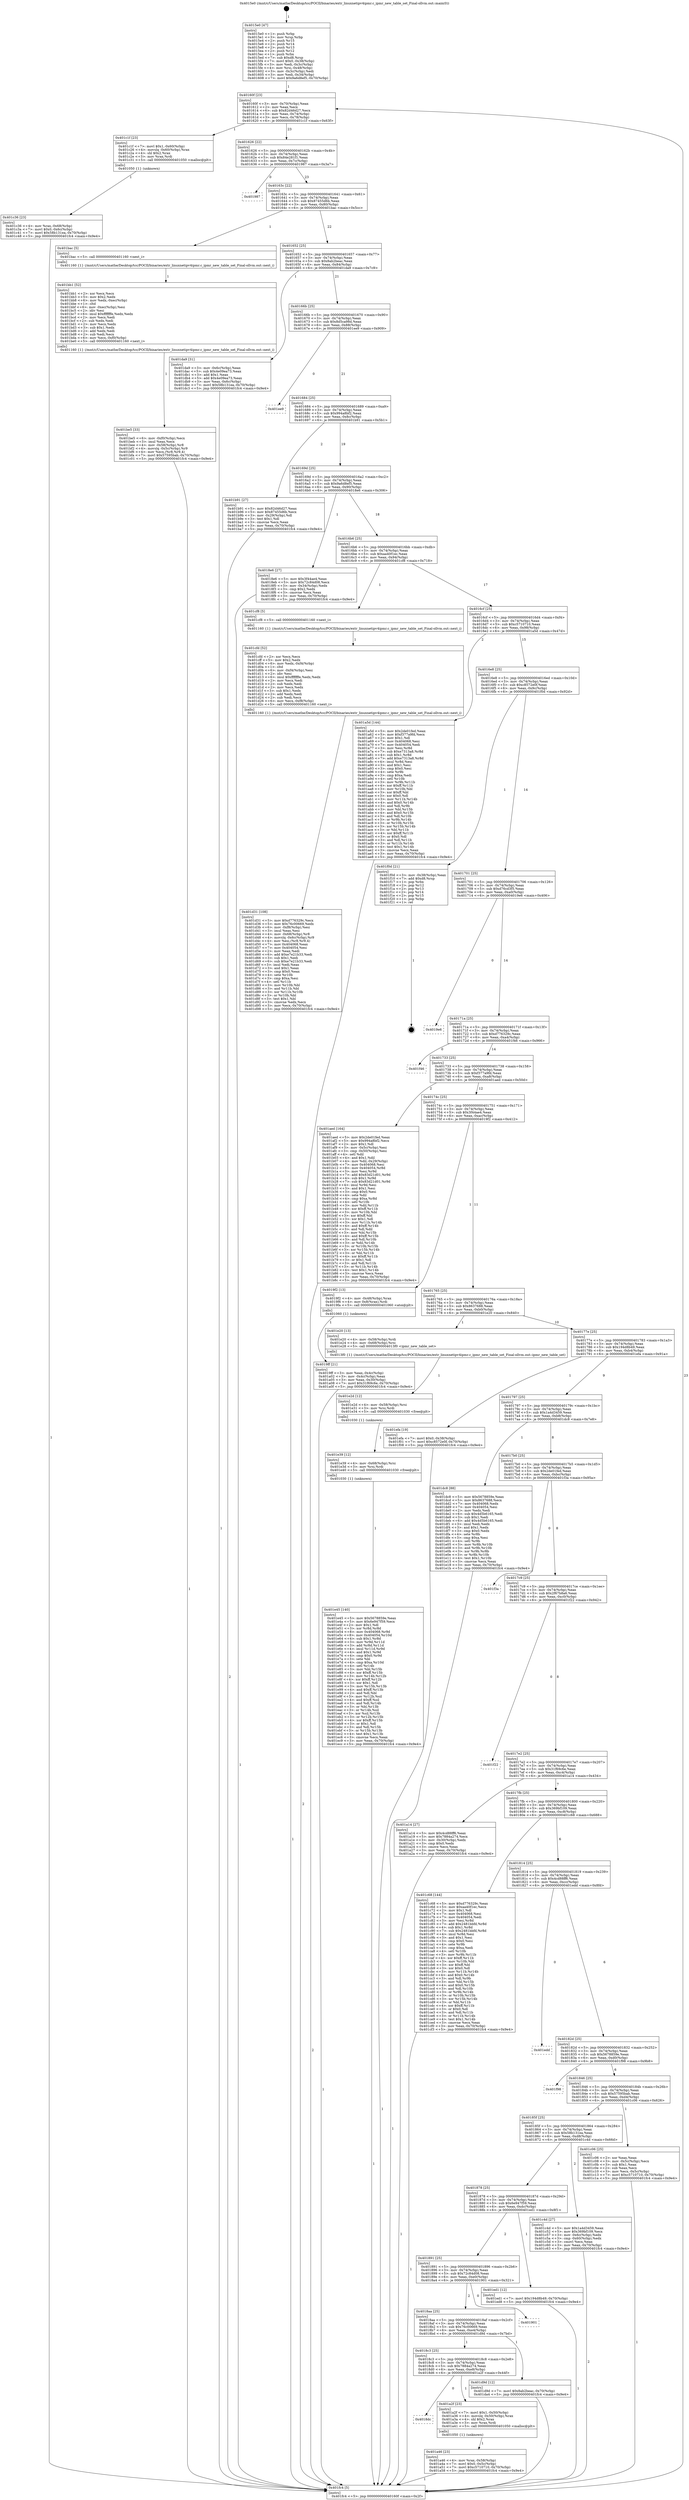 digraph "0x4015e0" {
  label = "0x4015e0 (/mnt/c/Users/mathe/Desktop/tcc/POCII/binaries/extr_linuxnetipv4ipmr.c_ipmr_new_table_set_Final-ollvm.out::main(0))"
  labelloc = "t"
  node[shape=record]

  Entry [label="",width=0.3,height=0.3,shape=circle,fillcolor=black,style=filled]
  "0x40160f" [label="{
     0x40160f [23]\l
     | [instrs]\l
     &nbsp;&nbsp;0x40160f \<+3\>: mov -0x70(%rbp),%eax\l
     &nbsp;&nbsp;0x401612 \<+2\>: mov %eax,%ecx\l
     &nbsp;&nbsp;0x401614 \<+6\>: sub $0x82d46d27,%ecx\l
     &nbsp;&nbsp;0x40161a \<+3\>: mov %eax,-0x74(%rbp)\l
     &nbsp;&nbsp;0x40161d \<+3\>: mov %ecx,-0x78(%rbp)\l
     &nbsp;&nbsp;0x401620 \<+6\>: je 0000000000401c1f \<main+0x63f\>\l
  }"]
  "0x401c1f" [label="{
     0x401c1f [23]\l
     | [instrs]\l
     &nbsp;&nbsp;0x401c1f \<+7\>: movl $0x1,-0x60(%rbp)\l
     &nbsp;&nbsp;0x401c26 \<+4\>: movslq -0x60(%rbp),%rax\l
     &nbsp;&nbsp;0x401c2a \<+4\>: shl $0x2,%rax\l
     &nbsp;&nbsp;0x401c2e \<+3\>: mov %rax,%rdi\l
     &nbsp;&nbsp;0x401c31 \<+5\>: call 0000000000401050 \<malloc@plt\>\l
     | [calls]\l
     &nbsp;&nbsp;0x401050 \{1\} (unknown)\l
  }"]
  "0x401626" [label="{
     0x401626 [22]\l
     | [instrs]\l
     &nbsp;&nbsp;0x401626 \<+5\>: jmp 000000000040162b \<main+0x4b\>\l
     &nbsp;&nbsp;0x40162b \<+3\>: mov -0x74(%rbp),%eax\l
     &nbsp;&nbsp;0x40162e \<+5\>: sub $0x84e281f1,%eax\l
     &nbsp;&nbsp;0x401633 \<+3\>: mov %eax,-0x7c(%rbp)\l
     &nbsp;&nbsp;0x401636 \<+6\>: je 0000000000401987 \<main+0x3a7\>\l
  }"]
  Exit [label="",width=0.3,height=0.3,shape=circle,fillcolor=black,style=filled,peripheries=2]
  "0x401987" [label="{
     0x401987\l
  }", style=dashed]
  "0x40163c" [label="{
     0x40163c [22]\l
     | [instrs]\l
     &nbsp;&nbsp;0x40163c \<+5\>: jmp 0000000000401641 \<main+0x61\>\l
     &nbsp;&nbsp;0x401641 \<+3\>: mov -0x74(%rbp),%eax\l
     &nbsp;&nbsp;0x401644 \<+5\>: sub $0x87455d6b,%eax\l
     &nbsp;&nbsp;0x401649 \<+3\>: mov %eax,-0x80(%rbp)\l
     &nbsp;&nbsp;0x40164c \<+6\>: je 0000000000401bac \<main+0x5cc\>\l
  }"]
  "0x401e45" [label="{
     0x401e45 [140]\l
     | [instrs]\l
     &nbsp;&nbsp;0x401e45 \<+5\>: mov $0x5678859e,%eax\l
     &nbsp;&nbsp;0x401e4a \<+5\>: mov $0x6e947f59,%ecx\l
     &nbsp;&nbsp;0x401e4f \<+2\>: mov $0x1,%dl\l
     &nbsp;&nbsp;0x401e51 \<+3\>: xor %r8d,%r8d\l
     &nbsp;&nbsp;0x401e54 \<+8\>: mov 0x404068,%r9d\l
     &nbsp;&nbsp;0x401e5c \<+8\>: mov 0x404054,%r10d\l
     &nbsp;&nbsp;0x401e64 \<+4\>: sub $0x1,%r8d\l
     &nbsp;&nbsp;0x401e68 \<+3\>: mov %r9d,%r11d\l
     &nbsp;&nbsp;0x401e6b \<+3\>: add %r8d,%r11d\l
     &nbsp;&nbsp;0x401e6e \<+4\>: imul %r11d,%r9d\l
     &nbsp;&nbsp;0x401e72 \<+4\>: and $0x1,%r9d\l
     &nbsp;&nbsp;0x401e76 \<+4\>: cmp $0x0,%r9d\l
     &nbsp;&nbsp;0x401e7a \<+3\>: sete %bl\l
     &nbsp;&nbsp;0x401e7d \<+4\>: cmp $0xa,%r10d\l
     &nbsp;&nbsp;0x401e81 \<+4\>: setl %r14b\l
     &nbsp;&nbsp;0x401e85 \<+3\>: mov %bl,%r15b\l
     &nbsp;&nbsp;0x401e88 \<+4\>: xor $0xff,%r15b\l
     &nbsp;&nbsp;0x401e8c \<+3\>: mov %r14b,%r12b\l
     &nbsp;&nbsp;0x401e8f \<+4\>: xor $0xff,%r12b\l
     &nbsp;&nbsp;0x401e93 \<+3\>: xor $0x1,%dl\l
     &nbsp;&nbsp;0x401e96 \<+3\>: mov %r15b,%r13b\l
     &nbsp;&nbsp;0x401e99 \<+4\>: and $0xff,%r13b\l
     &nbsp;&nbsp;0x401e9d \<+2\>: and %dl,%bl\l
     &nbsp;&nbsp;0x401e9f \<+3\>: mov %r12b,%sil\l
     &nbsp;&nbsp;0x401ea2 \<+4\>: and $0xff,%sil\l
     &nbsp;&nbsp;0x401ea6 \<+3\>: and %dl,%r14b\l
     &nbsp;&nbsp;0x401ea9 \<+3\>: or %bl,%r13b\l
     &nbsp;&nbsp;0x401eac \<+3\>: or %r14b,%sil\l
     &nbsp;&nbsp;0x401eaf \<+3\>: xor %sil,%r13b\l
     &nbsp;&nbsp;0x401eb2 \<+3\>: or %r12b,%r15b\l
     &nbsp;&nbsp;0x401eb5 \<+4\>: xor $0xff,%r15b\l
     &nbsp;&nbsp;0x401eb9 \<+3\>: or $0x1,%dl\l
     &nbsp;&nbsp;0x401ebc \<+3\>: and %dl,%r15b\l
     &nbsp;&nbsp;0x401ebf \<+3\>: or %r15b,%r13b\l
     &nbsp;&nbsp;0x401ec2 \<+4\>: test $0x1,%r13b\l
     &nbsp;&nbsp;0x401ec6 \<+3\>: cmovne %ecx,%eax\l
     &nbsp;&nbsp;0x401ec9 \<+3\>: mov %eax,-0x70(%rbp)\l
     &nbsp;&nbsp;0x401ecc \<+5\>: jmp 0000000000401fc4 \<main+0x9e4\>\l
  }"]
  "0x401bac" [label="{
     0x401bac [5]\l
     | [instrs]\l
     &nbsp;&nbsp;0x401bac \<+5\>: call 0000000000401160 \<next_i\>\l
     | [calls]\l
     &nbsp;&nbsp;0x401160 \{1\} (/mnt/c/Users/mathe/Desktop/tcc/POCII/binaries/extr_linuxnetipv4ipmr.c_ipmr_new_table_set_Final-ollvm.out::next_i)\l
  }"]
  "0x401652" [label="{
     0x401652 [25]\l
     | [instrs]\l
     &nbsp;&nbsp;0x401652 \<+5\>: jmp 0000000000401657 \<main+0x77\>\l
     &nbsp;&nbsp;0x401657 \<+3\>: mov -0x74(%rbp),%eax\l
     &nbsp;&nbsp;0x40165a \<+5\>: sub $0x8ab2beac,%eax\l
     &nbsp;&nbsp;0x40165f \<+6\>: mov %eax,-0x84(%rbp)\l
     &nbsp;&nbsp;0x401665 \<+6\>: je 0000000000401da9 \<main+0x7c9\>\l
  }"]
  "0x401e39" [label="{
     0x401e39 [12]\l
     | [instrs]\l
     &nbsp;&nbsp;0x401e39 \<+4\>: mov -0x68(%rbp),%rsi\l
     &nbsp;&nbsp;0x401e3d \<+3\>: mov %rsi,%rdi\l
     &nbsp;&nbsp;0x401e40 \<+5\>: call 0000000000401030 \<free@plt\>\l
     | [calls]\l
     &nbsp;&nbsp;0x401030 \{1\} (unknown)\l
  }"]
  "0x401da9" [label="{
     0x401da9 [31]\l
     | [instrs]\l
     &nbsp;&nbsp;0x401da9 \<+3\>: mov -0x6c(%rbp),%eax\l
     &nbsp;&nbsp;0x401dac \<+5\>: sub $0x4e09ea73,%eax\l
     &nbsp;&nbsp;0x401db1 \<+3\>: add $0x1,%eax\l
     &nbsp;&nbsp;0x401db4 \<+5\>: add $0x4e09ea73,%eax\l
     &nbsp;&nbsp;0x401db9 \<+3\>: mov %eax,-0x6c(%rbp)\l
     &nbsp;&nbsp;0x401dbc \<+7\>: movl $0x58b131ea,-0x70(%rbp)\l
     &nbsp;&nbsp;0x401dc3 \<+5\>: jmp 0000000000401fc4 \<main+0x9e4\>\l
  }"]
  "0x40166b" [label="{
     0x40166b [25]\l
     | [instrs]\l
     &nbsp;&nbsp;0x40166b \<+5\>: jmp 0000000000401670 \<main+0x90\>\l
     &nbsp;&nbsp;0x401670 \<+3\>: mov -0x74(%rbp),%eax\l
     &nbsp;&nbsp;0x401673 \<+5\>: sub $0x8d5ca98d,%eax\l
     &nbsp;&nbsp;0x401678 \<+6\>: mov %eax,-0x88(%rbp)\l
     &nbsp;&nbsp;0x40167e \<+6\>: je 0000000000401ee9 \<main+0x909\>\l
  }"]
  "0x401e2d" [label="{
     0x401e2d [12]\l
     | [instrs]\l
     &nbsp;&nbsp;0x401e2d \<+4\>: mov -0x58(%rbp),%rsi\l
     &nbsp;&nbsp;0x401e31 \<+3\>: mov %rsi,%rdi\l
     &nbsp;&nbsp;0x401e34 \<+5\>: call 0000000000401030 \<free@plt\>\l
     | [calls]\l
     &nbsp;&nbsp;0x401030 \{1\} (unknown)\l
  }"]
  "0x401ee9" [label="{
     0x401ee9\l
  }", style=dashed]
  "0x401684" [label="{
     0x401684 [25]\l
     | [instrs]\l
     &nbsp;&nbsp;0x401684 \<+5\>: jmp 0000000000401689 \<main+0xa9\>\l
     &nbsp;&nbsp;0x401689 \<+3\>: mov -0x74(%rbp),%eax\l
     &nbsp;&nbsp;0x40168c \<+5\>: sub $0x994a8bf2,%eax\l
     &nbsp;&nbsp;0x401691 \<+6\>: mov %eax,-0x8c(%rbp)\l
     &nbsp;&nbsp;0x401697 \<+6\>: je 0000000000401b91 \<main+0x5b1\>\l
  }"]
  "0x401d31" [label="{
     0x401d31 [108]\l
     | [instrs]\l
     &nbsp;&nbsp;0x401d31 \<+5\>: mov $0xd776329c,%ecx\l
     &nbsp;&nbsp;0x401d36 \<+5\>: mov $0x76c00669,%edx\l
     &nbsp;&nbsp;0x401d3b \<+6\>: mov -0xf8(%rbp),%esi\l
     &nbsp;&nbsp;0x401d41 \<+3\>: imul %eax,%esi\l
     &nbsp;&nbsp;0x401d44 \<+4\>: mov -0x68(%rbp),%r8\l
     &nbsp;&nbsp;0x401d48 \<+4\>: movslq -0x6c(%rbp),%r9\l
     &nbsp;&nbsp;0x401d4c \<+4\>: mov %esi,(%r8,%r9,4)\l
     &nbsp;&nbsp;0x401d50 \<+7\>: mov 0x404068,%eax\l
     &nbsp;&nbsp;0x401d57 \<+7\>: mov 0x404054,%esi\l
     &nbsp;&nbsp;0x401d5e \<+2\>: mov %eax,%edi\l
     &nbsp;&nbsp;0x401d60 \<+6\>: add $0xe7e21b33,%edi\l
     &nbsp;&nbsp;0x401d66 \<+3\>: sub $0x1,%edi\l
     &nbsp;&nbsp;0x401d69 \<+6\>: sub $0xe7e21b33,%edi\l
     &nbsp;&nbsp;0x401d6f \<+3\>: imul %edi,%eax\l
     &nbsp;&nbsp;0x401d72 \<+3\>: and $0x1,%eax\l
     &nbsp;&nbsp;0x401d75 \<+3\>: cmp $0x0,%eax\l
     &nbsp;&nbsp;0x401d78 \<+4\>: sete %r10b\l
     &nbsp;&nbsp;0x401d7c \<+3\>: cmp $0xa,%esi\l
     &nbsp;&nbsp;0x401d7f \<+4\>: setl %r11b\l
     &nbsp;&nbsp;0x401d83 \<+3\>: mov %r10b,%bl\l
     &nbsp;&nbsp;0x401d86 \<+3\>: and %r11b,%bl\l
     &nbsp;&nbsp;0x401d89 \<+3\>: xor %r11b,%r10b\l
     &nbsp;&nbsp;0x401d8c \<+3\>: or %r10b,%bl\l
     &nbsp;&nbsp;0x401d8f \<+3\>: test $0x1,%bl\l
     &nbsp;&nbsp;0x401d92 \<+3\>: cmovne %edx,%ecx\l
     &nbsp;&nbsp;0x401d95 \<+3\>: mov %ecx,-0x70(%rbp)\l
     &nbsp;&nbsp;0x401d98 \<+5\>: jmp 0000000000401fc4 \<main+0x9e4\>\l
  }"]
  "0x401b91" [label="{
     0x401b91 [27]\l
     | [instrs]\l
     &nbsp;&nbsp;0x401b91 \<+5\>: mov $0x82d46d27,%eax\l
     &nbsp;&nbsp;0x401b96 \<+5\>: mov $0x87455d6b,%ecx\l
     &nbsp;&nbsp;0x401b9b \<+3\>: mov -0x29(%rbp),%dl\l
     &nbsp;&nbsp;0x401b9e \<+3\>: test $0x1,%dl\l
     &nbsp;&nbsp;0x401ba1 \<+3\>: cmovne %ecx,%eax\l
     &nbsp;&nbsp;0x401ba4 \<+3\>: mov %eax,-0x70(%rbp)\l
     &nbsp;&nbsp;0x401ba7 \<+5\>: jmp 0000000000401fc4 \<main+0x9e4\>\l
  }"]
  "0x40169d" [label="{
     0x40169d [25]\l
     | [instrs]\l
     &nbsp;&nbsp;0x40169d \<+5\>: jmp 00000000004016a2 \<main+0xc2\>\l
     &nbsp;&nbsp;0x4016a2 \<+3\>: mov -0x74(%rbp),%eax\l
     &nbsp;&nbsp;0x4016a5 \<+5\>: sub $0x9a6d8ef5,%eax\l
     &nbsp;&nbsp;0x4016aa \<+6\>: mov %eax,-0x90(%rbp)\l
     &nbsp;&nbsp;0x4016b0 \<+6\>: je 00000000004018e6 \<main+0x306\>\l
  }"]
  "0x401cfd" [label="{
     0x401cfd [52]\l
     | [instrs]\l
     &nbsp;&nbsp;0x401cfd \<+2\>: xor %ecx,%ecx\l
     &nbsp;&nbsp;0x401cff \<+5\>: mov $0x2,%edx\l
     &nbsp;&nbsp;0x401d04 \<+6\>: mov %edx,-0xf4(%rbp)\l
     &nbsp;&nbsp;0x401d0a \<+1\>: cltd\l
     &nbsp;&nbsp;0x401d0b \<+6\>: mov -0xf4(%rbp),%esi\l
     &nbsp;&nbsp;0x401d11 \<+2\>: idiv %esi\l
     &nbsp;&nbsp;0x401d13 \<+6\>: imul $0xfffffffe,%edx,%edx\l
     &nbsp;&nbsp;0x401d19 \<+2\>: mov %ecx,%edi\l
     &nbsp;&nbsp;0x401d1b \<+2\>: sub %edx,%edi\l
     &nbsp;&nbsp;0x401d1d \<+2\>: mov %ecx,%edx\l
     &nbsp;&nbsp;0x401d1f \<+3\>: sub $0x1,%edx\l
     &nbsp;&nbsp;0x401d22 \<+2\>: add %edx,%edi\l
     &nbsp;&nbsp;0x401d24 \<+2\>: sub %edi,%ecx\l
     &nbsp;&nbsp;0x401d26 \<+6\>: mov %ecx,-0xf8(%rbp)\l
     &nbsp;&nbsp;0x401d2c \<+5\>: call 0000000000401160 \<next_i\>\l
     | [calls]\l
     &nbsp;&nbsp;0x401160 \{1\} (/mnt/c/Users/mathe/Desktop/tcc/POCII/binaries/extr_linuxnetipv4ipmr.c_ipmr_new_table_set_Final-ollvm.out::next_i)\l
  }"]
  "0x4018e6" [label="{
     0x4018e6 [27]\l
     | [instrs]\l
     &nbsp;&nbsp;0x4018e6 \<+5\>: mov $0x3f44ae4,%eax\l
     &nbsp;&nbsp;0x4018eb \<+5\>: mov $0x72c84d08,%ecx\l
     &nbsp;&nbsp;0x4018f0 \<+3\>: mov -0x34(%rbp),%edx\l
     &nbsp;&nbsp;0x4018f3 \<+3\>: cmp $0x2,%edx\l
     &nbsp;&nbsp;0x4018f6 \<+3\>: cmovne %ecx,%eax\l
     &nbsp;&nbsp;0x4018f9 \<+3\>: mov %eax,-0x70(%rbp)\l
     &nbsp;&nbsp;0x4018fc \<+5\>: jmp 0000000000401fc4 \<main+0x9e4\>\l
  }"]
  "0x4016b6" [label="{
     0x4016b6 [25]\l
     | [instrs]\l
     &nbsp;&nbsp;0x4016b6 \<+5\>: jmp 00000000004016bb \<main+0xdb\>\l
     &nbsp;&nbsp;0x4016bb \<+3\>: mov -0x74(%rbp),%eax\l
     &nbsp;&nbsp;0x4016be \<+5\>: sub $0xaa40f1ec,%eax\l
     &nbsp;&nbsp;0x4016c3 \<+6\>: mov %eax,-0x94(%rbp)\l
     &nbsp;&nbsp;0x4016c9 \<+6\>: je 0000000000401cf8 \<main+0x718\>\l
  }"]
  "0x401fc4" [label="{
     0x401fc4 [5]\l
     | [instrs]\l
     &nbsp;&nbsp;0x401fc4 \<+5\>: jmp 000000000040160f \<main+0x2f\>\l
  }"]
  "0x4015e0" [label="{
     0x4015e0 [47]\l
     | [instrs]\l
     &nbsp;&nbsp;0x4015e0 \<+1\>: push %rbp\l
     &nbsp;&nbsp;0x4015e1 \<+3\>: mov %rsp,%rbp\l
     &nbsp;&nbsp;0x4015e4 \<+2\>: push %r15\l
     &nbsp;&nbsp;0x4015e6 \<+2\>: push %r14\l
     &nbsp;&nbsp;0x4015e8 \<+2\>: push %r13\l
     &nbsp;&nbsp;0x4015ea \<+2\>: push %r12\l
     &nbsp;&nbsp;0x4015ec \<+1\>: push %rbx\l
     &nbsp;&nbsp;0x4015ed \<+7\>: sub $0xd8,%rsp\l
     &nbsp;&nbsp;0x4015f4 \<+7\>: movl $0x0,-0x38(%rbp)\l
     &nbsp;&nbsp;0x4015fb \<+3\>: mov %edi,-0x3c(%rbp)\l
     &nbsp;&nbsp;0x4015fe \<+4\>: mov %rsi,-0x48(%rbp)\l
     &nbsp;&nbsp;0x401602 \<+3\>: mov -0x3c(%rbp),%edi\l
     &nbsp;&nbsp;0x401605 \<+3\>: mov %edi,-0x34(%rbp)\l
     &nbsp;&nbsp;0x401608 \<+7\>: movl $0x9a6d8ef5,-0x70(%rbp)\l
  }"]
  "0x401c36" [label="{
     0x401c36 [23]\l
     | [instrs]\l
     &nbsp;&nbsp;0x401c36 \<+4\>: mov %rax,-0x68(%rbp)\l
     &nbsp;&nbsp;0x401c3a \<+7\>: movl $0x0,-0x6c(%rbp)\l
     &nbsp;&nbsp;0x401c41 \<+7\>: movl $0x58b131ea,-0x70(%rbp)\l
     &nbsp;&nbsp;0x401c48 \<+5\>: jmp 0000000000401fc4 \<main+0x9e4\>\l
  }"]
  "0x401cf8" [label="{
     0x401cf8 [5]\l
     | [instrs]\l
     &nbsp;&nbsp;0x401cf8 \<+5\>: call 0000000000401160 \<next_i\>\l
     | [calls]\l
     &nbsp;&nbsp;0x401160 \{1\} (/mnt/c/Users/mathe/Desktop/tcc/POCII/binaries/extr_linuxnetipv4ipmr.c_ipmr_new_table_set_Final-ollvm.out::next_i)\l
  }"]
  "0x4016cf" [label="{
     0x4016cf [25]\l
     | [instrs]\l
     &nbsp;&nbsp;0x4016cf \<+5\>: jmp 00000000004016d4 \<main+0xf4\>\l
     &nbsp;&nbsp;0x4016d4 \<+3\>: mov -0x74(%rbp),%eax\l
     &nbsp;&nbsp;0x4016d7 \<+5\>: sub $0xc5710710,%eax\l
     &nbsp;&nbsp;0x4016dc \<+6\>: mov %eax,-0x98(%rbp)\l
     &nbsp;&nbsp;0x4016e2 \<+6\>: je 0000000000401a5d \<main+0x47d\>\l
  }"]
  "0x401be5" [label="{
     0x401be5 [33]\l
     | [instrs]\l
     &nbsp;&nbsp;0x401be5 \<+6\>: mov -0xf0(%rbp),%ecx\l
     &nbsp;&nbsp;0x401beb \<+3\>: imul %eax,%ecx\l
     &nbsp;&nbsp;0x401bee \<+4\>: mov -0x58(%rbp),%r8\l
     &nbsp;&nbsp;0x401bf2 \<+4\>: movslq -0x5c(%rbp),%r9\l
     &nbsp;&nbsp;0x401bf6 \<+4\>: mov %ecx,(%r8,%r9,4)\l
     &nbsp;&nbsp;0x401bfa \<+7\>: movl $0x57595bab,-0x70(%rbp)\l
     &nbsp;&nbsp;0x401c01 \<+5\>: jmp 0000000000401fc4 \<main+0x9e4\>\l
  }"]
  "0x401a5d" [label="{
     0x401a5d [144]\l
     | [instrs]\l
     &nbsp;&nbsp;0x401a5d \<+5\>: mov $0x2de01fed,%eax\l
     &nbsp;&nbsp;0x401a62 \<+5\>: mov $0xf377a9fd,%ecx\l
     &nbsp;&nbsp;0x401a67 \<+2\>: mov $0x1,%dl\l
     &nbsp;&nbsp;0x401a69 \<+7\>: mov 0x404068,%esi\l
     &nbsp;&nbsp;0x401a70 \<+7\>: mov 0x404054,%edi\l
     &nbsp;&nbsp;0x401a77 \<+3\>: mov %esi,%r8d\l
     &nbsp;&nbsp;0x401a7a \<+7\>: sub $0xe7313a8,%r8d\l
     &nbsp;&nbsp;0x401a81 \<+4\>: sub $0x1,%r8d\l
     &nbsp;&nbsp;0x401a85 \<+7\>: add $0xe7313a8,%r8d\l
     &nbsp;&nbsp;0x401a8c \<+4\>: imul %r8d,%esi\l
     &nbsp;&nbsp;0x401a90 \<+3\>: and $0x1,%esi\l
     &nbsp;&nbsp;0x401a93 \<+3\>: cmp $0x0,%esi\l
     &nbsp;&nbsp;0x401a96 \<+4\>: sete %r9b\l
     &nbsp;&nbsp;0x401a9a \<+3\>: cmp $0xa,%edi\l
     &nbsp;&nbsp;0x401a9d \<+4\>: setl %r10b\l
     &nbsp;&nbsp;0x401aa1 \<+3\>: mov %r9b,%r11b\l
     &nbsp;&nbsp;0x401aa4 \<+4\>: xor $0xff,%r11b\l
     &nbsp;&nbsp;0x401aa8 \<+3\>: mov %r10b,%bl\l
     &nbsp;&nbsp;0x401aab \<+3\>: xor $0xff,%bl\l
     &nbsp;&nbsp;0x401aae \<+3\>: xor $0x0,%dl\l
     &nbsp;&nbsp;0x401ab1 \<+3\>: mov %r11b,%r14b\l
     &nbsp;&nbsp;0x401ab4 \<+4\>: and $0x0,%r14b\l
     &nbsp;&nbsp;0x401ab8 \<+3\>: and %dl,%r9b\l
     &nbsp;&nbsp;0x401abb \<+3\>: mov %bl,%r15b\l
     &nbsp;&nbsp;0x401abe \<+4\>: and $0x0,%r15b\l
     &nbsp;&nbsp;0x401ac2 \<+3\>: and %dl,%r10b\l
     &nbsp;&nbsp;0x401ac5 \<+3\>: or %r9b,%r14b\l
     &nbsp;&nbsp;0x401ac8 \<+3\>: or %r10b,%r15b\l
     &nbsp;&nbsp;0x401acb \<+3\>: xor %r15b,%r14b\l
     &nbsp;&nbsp;0x401ace \<+3\>: or %bl,%r11b\l
     &nbsp;&nbsp;0x401ad1 \<+4\>: xor $0xff,%r11b\l
     &nbsp;&nbsp;0x401ad5 \<+3\>: or $0x0,%dl\l
     &nbsp;&nbsp;0x401ad8 \<+3\>: and %dl,%r11b\l
     &nbsp;&nbsp;0x401adb \<+3\>: or %r11b,%r14b\l
     &nbsp;&nbsp;0x401ade \<+4\>: test $0x1,%r14b\l
     &nbsp;&nbsp;0x401ae2 \<+3\>: cmovne %ecx,%eax\l
     &nbsp;&nbsp;0x401ae5 \<+3\>: mov %eax,-0x70(%rbp)\l
     &nbsp;&nbsp;0x401ae8 \<+5\>: jmp 0000000000401fc4 \<main+0x9e4\>\l
  }"]
  "0x4016e8" [label="{
     0x4016e8 [25]\l
     | [instrs]\l
     &nbsp;&nbsp;0x4016e8 \<+5\>: jmp 00000000004016ed \<main+0x10d\>\l
     &nbsp;&nbsp;0x4016ed \<+3\>: mov -0x74(%rbp),%eax\l
     &nbsp;&nbsp;0x4016f0 \<+5\>: sub $0xc8572e0f,%eax\l
     &nbsp;&nbsp;0x4016f5 \<+6\>: mov %eax,-0x9c(%rbp)\l
     &nbsp;&nbsp;0x4016fb \<+6\>: je 0000000000401f0d \<main+0x92d\>\l
  }"]
  "0x401bb1" [label="{
     0x401bb1 [52]\l
     | [instrs]\l
     &nbsp;&nbsp;0x401bb1 \<+2\>: xor %ecx,%ecx\l
     &nbsp;&nbsp;0x401bb3 \<+5\>: mov $0x2,%edx\l
     &nbsp;&nbsp;0x401bb8 \<+6\>: mov %edx,-0xec(%rbp)\l
     &nbsp;&nbsp;0x401bbe \<+1\>: cltd\l
     &nbsp;&nbsp;0x401bbf \<+6\>: mov -0xec(%rbp),%esi\l
     &nbsp;&nbsp;0x401bc5 \<+2\>: idiv %esi\l
     &nbsp;&nbsp;0x401bc7 \<+6\>: imul $0xfffffffe,%edx,%edx\l
     &nbsp;&nbsp;0x401bcd \<+2\>: mov %ecx,%edi\l
     &nbsp;&nbsp;0x401bcf \<+2\>: sub %edx,%edi\l
     &nbsp;&nbsp;0x401bd1 \<+2\>: mov %ecx,%edx\l
     &nbsp;&nbsp;0x401bd3 \<+3\>: sub $0x1,%edx\l
     &nbsp;&nbsp;0x401bd6 \<+2\>: add %edx,%edi\l
     &nbsp;&nbsp;0x401bd8 \<+2\>: sub %edi,%ecx\l
     &nbsp;&nbsp;0x401bda \<+6\>: mov %ecx,-0xf0(%rbp)\l
     &nbsp;&nbsp;0x401be0 \<+5\>: call 0000000000401160 \<next_i\>\l
     | [calls]\l
     &nbsp;&nbsp;0x401160 \{1\} (/mnt/c/Users/mathe/Desktop/tcc/POCII/binaries/extr_linuxnetipv4ipmr.c_ipmr_new_table_set_Final-ollvm.out::next_i)\l
  }"]
  "0x401f0d" [label="{
     0x401f0d [21]\l
     | [instrs]\l
     &nbsp;&nbsp;0x401f0d \<+3\>: mov -0x38(%rbp),%eax\l
     &nbsp;&nbsp;0x401f10 \<+7\>: add $0xd8,%rsp\l
     &nbsp;&nbsp;0x401f17 \<+1\>: pop %rbx\l
     &nbsp;&nbsp;0x401f18 \<+2\>: pop %r12\l
     &nbsp;&nbsp;0x401f1a \<+2\>: pop %r13\l
     &nbsp;&nbsp;0x401f1c \<+2\>: pop %r14\l
     &nbsp;&nbsp;0x401f1e \<+2\>: pop %r15\l
     &nbsp;&nbsp;0x401f20 \<+1\>: pop %rbp\l
     &nbsp;&nbsp;0x401f21 \<+1\>: ret\l
  }"]
  "0x401701" [label="{
     0x401701 [25]\l
     | [instrs]\l
     &nbsp;&nbsp;0x401701 \<+5\>: jmp 0000000000401706 \<main+0x126\>\l
     &nbsp;&nbsp;0x401706 \<+3\>: mov -0x74(%rbp),%eax\l
     &nbsp;&nbsp;0x401709 \<+5\>: sub $0xd76cd3f5,%eax\l
     &nbsp;&nbsp;0x40170e \<+6\>: mov %eax,-0xa0(%rbp)\l
     &nbsp;&nbsp;0x401714 \<+6\>: je 00000000004019e6 \<main+0x406\>\l
  }"]
  "0x401a46" [label="{
     0x401a46 [23]\l
     | [instrs]\l
     &nbsp;&nbsp;0x401a46 \<+4\>: mov %rax,-0x58(%rbp)\l
     &nbsp;&nbsp;0x401a4a \<+7\>: movl $0x0,-0x5c(%rbp)\l
     &nbsp;&nbsp;0x401a51 \<+7\>: movl $0xc5710710,-0x70(%rbp)\l
     &nbsp;&nbsp;0x401a58 \<+5\>: jmp 0000000000401fc4 \<main+0x9e4\>\l
  }"]
  "0x4019e6" [label="{
     0x4019e6\l
  }", style=dashed]
  "0x40171a" [label="{
     0x40171a [25]\l
     | [instrs]\l
     &nbsp;&nbsp;0x40171a \<+5\>: jmp 000000000040171f \<main+0x13f\>\l
     &nbsp;&nbsp;0x40171f \<+3\>: mov -0x74(%rbp),%eax\l
     &nbsp;&nbsp;0x401722 \<+5\>: sub $0xd776329c,%eax\l
     &nbsp;&nbsp;0x401727 \<+6\>: mov %eax,-0xa4(%rbp)\l
     &nbsp;&nbsp;0x40172d \<+6\>: je 0000000000401f46 \<main+0x966\>\l
  }"]
  "0x4018dc" [label="{
     0x4018dc\l
  }", style=dashed]
  "0x401f46" [label="{
     0x401f46\l
  }", style=dashed]
  "0x401733" [label="{
     0x401733 [25]\l
     | [instrs]\l
     &nbsp;&nbsp;0x401733 \<+5\>: jmp 0000000000401738 \<main+0x158\>\l
     &nbsp;&nbsp;0x401738 \<+3\>: mov -0x74(%rbp),%eax\l
     &nbsp;&nbsp;0x40173b \<+5\>: sub $0xf377a9fd,%eax\l
     &nbsp;&nbsp;0x401740 \<+6\>: mov %eax,-0xa8(%rbp)\l
     &nbsp;&nbsp;0x401746 \<+6\>: je 0000000000401aed \<main+0x50d\>\l
  }"]
  "0x401a2f" [label="{
     0x401a2f [23]\l
     | [instrs]\l
     &nbsp;&nbsp;0x401a2f \<+7\>: movl $0x1,-0x50(%rbp)\l
     &nbsp;&nbsp;0x401a36 \<+4\>: movslq -0x50(%rbp),%rax\l
     &nbsp;&nbsp;0x401a3a \<+4\>: shl $0x2,%rax\l
     &nbsp;&nbsp;0x401a3e \<+3\>: mov %rax,%rdi\l
     &nbsp;&nbsp;0x401a41 \<+5\>: call 0000000000401050 \<malloc@plt\>\l
     | [calls]\l
     &nbsp;&nbsp;0x401050 \{1\} (unknown)\l
  }"]
  "0x401aed" [label="{
     0x401aed [164]\l
     | [instrs]\l
     &nbsp;&nbsp;0x401aed \<+5\>: mov $0x2de01fed,%eax\l
     &nbsp;&nbsp;0x401af2 \<+5\>: mov $0x994a8bf2,%ecx\l
     &nbsp;&nbsp;0x401af7 \<+2\>: mov $0x1,%dl\l
     &nbsp;&nbsp;0x401af9 \<+3\>: mov -0x5c(%rbp),%esi\l
     &nbsp;&nbsp;0x401afc \<+3\>: cmp -0x50(%rbp),%esi\l
     &nbsp;&nbsp;0x401aff \<+4\>: setl %dil\l
     &nbsp;&nbsp;0x401b03 \<+4\>: and $0x1,%dil\l
     &nbsp;&nbsp;0x401b07 \<+4\>: mov %dil,-0x29(%rbp)\l
     &nbsp;&nbsp;0x401b0b \<+7\>: mov 0x404068,%esi\l
     &nbsp;&nbsp;0x401b12 \<+8\>: mov 0x404054,%r8d\l
     &nbsp;&nbsp;0x401b1a \<+3\>: mov %esi,%r9d\l
     &nbsp;&nbsp;0x401b1d \<+7\>: add $0x83d21d01,%r9d\l
     &nbsp;&nbsp;0x401b24 \<+4\>: sub $0x1,%r9d\l
     &nbsp;&nbsp;0x401b28 \<+7\>: sub $0x83d21d01,%r9d\l
     &nbsp;&nbsp;0x401b2f \<+4\>: imul %r9d,%esi\l
     &nbsp;&nbsp;0x401b33 \<+3\>: and $0x1,%esi\l
     &nbsp;&nbsp;0x401b36 \<+3\>: cmp $0x0,%esi\l
     &nbsp;&nbsp;0x401b39 \<+4\>: sete %dil\l
     &nbsp;&nbsp;0x401b3d \<+4\>: cmp $0xa,%r8d\l
     &nbsp;&nbsp;0x401b41 \<+4\>: setl %r10b\l
     &nbsp;&nbsp;0x401b45 \<+3\>: mov %dil,%r11b\l
     &nbsp;&nbsp;0x401b48 \<+4\>: xor $0xff,%r11b\l
     &nbsp;&nbsp;0x401b4c \<+3\>: mov %r10b,%bl\l
     &nbsp;&nbsp;0x401b4f \<+3\>: xor $0xff,%bl\l
     &nbsp;&nbsp;0x401b52 \<+3\>: xor $0x1,%dl\l
     &nbsp;&nbsp;0x401b55 \<+3\>: mov %r11b,%r14b\l
     &nbsp;&nbsp;0x401b58 \<+4\>: and $0xff,%r14b\l
     &nbsp;&nbsp;0x401b5c \<+3\>: and %dl,%dil\l
     &nbsp;&nbsp;0x401b5f \<+3\>: mov %bl,%r15b\l
     &nbsp;&nbsp;0x401b62 \<+4\>: and $0xff,%r15b\l
     &nbsp;&nbsp;0x401b66 \<+3\>: and %dl,%r10b\l
     &nbsp;&nbsp;0x401b69 \<+3\>: or %dil,%r14b\l
     &nbsp;&nbsp;0x401b6c \<+3\>: or %r10b,%r15b\l
     &nbsp;&nbsp;0x401b6f \<+3\>: xor %r15b,%r14b\l
     &nbsp;&nbsp;0x401b72 \<+3\>: or %bl,%r11b\l
     &nbsp;&nbsp;0x401b75 \<+4\>: xor $0xff,%r11b\l
     &nbsp;&nbsp;0x401b79 \<+3\>: or $0x1,%dl\l
     &nbsp;&nbsp;0x401b7c \<+3\>: and %dl,%r11b\l
     &nbsp;&nbsp;0x401b7f \<+3\>: or %r11b,%r14b\l
     &nbsp;&nbsp;0x401b82 \<+4\>: test $0x1,%r14b\l
     &nbsp;&nbsp;0x401b86 \<+3\>: cmovne %ecx,%eax\l
     &nbsp;&nbsp;0x401b89 \<+3\>: mov %eax,-0x70(%rbp)\l
     &nbsp;&nbsp;0x401b8c \<+5\>: jmp 0000000000401fc4 \<main+0x9e4\>\l
  }"]
  "0x40174c" [label="{
     0x40174c [25]\l
     | [instrs]\l
     &nbsp;&nbsp;0x40174c \<+5\>: jmp 0000000000401751 \<main+0x171\>\l
     &nbsp;&nbsp;0x401751 \<+3\>: mov -0x74(%rbp),%eax\l
     &nbsp;&nbsp;0x401754 \<+5\>: sub $0x3f44ae4,%eax\l
     &nbsp;&nbsp;0x401759 \<+6\>: mov %eax,-0xac(%rbp)\l
     &nbsp;&nbsp;0x40175f \<+6\>: je 00000000004019f2 \<main+0x412\>\l
  }"]
  "0x4018c3" [label="{
     0x4018c3 [25]\l
     | [instrs]\l
     &nbsp;&nbsp;0x4018c3 \<+5\>: jmp 00000000004018c8 \<main+0x2e8\>\l
     &nbsp;&nbsp;0x4018c8 \<+3\>: mov -0x74(%rbp),%eax\l
     &nbsp;&nbsp;0x4018cb \<+5\>: sub $0x7884a274,%eax\l
     &nbsp;&nbsp;0x4018d0 \<+6\>: mov %eax,-0xe8(%rbp)\l
     &nbsp;&nbsp;0x4018d6 \<+6\>: je 0000000000401a2f \<main+0x44f\>\l
  }"]
  "0x4019f2" [label="{
     0x4019f2 [13]\l
     | [instrs]\l
     &nbsp;&nbsp;0x4019f2 \<+4\>: mov -0x48(%rbp),%rax\l
     &nbsp;&nbsp;0x4019f6 \<+4\>: mov 0x8(%rax),%rdi\l
     &nbsp;&nbsp;0x4019fa \<+5\>: call 0000000000401060 \<atoi@plt\>\l
     | [calls]\l
     &nbsp;&nbsp;0x401060 \{1\} (unknown)\l
  }"]
  "0x401765" [label="{
     0x401765 [25]\l
     | [instrs]\l
     &nbsp;&nbsp;0x401765 \<+5\>: jmp 000000000040176a \<main+0x18a\>\l
     &nbsp;&nbsp;0x40176a \<+3\>: mov -0x74(%rbp),%eax\l
     &nbsp;&nbsp;0x40176d \<+5\>: sub $0x8637688,%eax\l
     &nbsp;&nbsp;0x401772 \<+6\>: mov %eax,-0xb0(%rbp)\l
     &nbsp;&nbsp;0x401778 \<+6\>: je 0000000000401e20 \<main+0x840\>\l
  }"]
  "0x4019ff" [label="{
     0x4019ff [21]\l
     | [instrs]\l
     &nbsp;&nbsp;0x4019ff \<+3\>: mov %eax,-0x4c(%rbp)\l
     &nbsp;&nbsp;0x401a02 \<+3\>: mov -0x4c(%rbp),%eax\l
     &nbsp;&nbsp;0x401a05 \<+3\>: mov %eax,-0x30(%rbp)\l
     &nbsp;&nbsp;0x401a08 \<+7\>: movl $0x31f69c6e,-0x70(%rbp)\l
     &nbsp;&nbsp;0x401a0f \<+5\>: jmp 0000000000401fc4 \<main+0x9e4\>\l
  }"]
  "0x401d9d" [label="{
     0x401d9d [12]\l
     | [instrs]\l
     &nbsp;&nbsp;0x401d9d \<+7\>: movl $0x8ab2beac,-0x70(%rbp)\l
     &nbsp;&nbsp;0x401da4 \<+5\>: jmp 0000000000401fc4 \<main+0x9e4\>\l
  }"]
  "0x401e20" [label="{
     0x401e20 [13]\l
     | [instrs]\l
     &nbsp;&nbsp;0x401e20 \<+4\>: mov -0x58(%rbp),%rdi\l
     &nbsp;&nbsp;0x401e24 \<+4\>: mov -0x68(%rbp),%rsi\l
     &nbsp;&nbsp;0x401e28 \<+5\>: call 00000000004013f0 \<ipmr_new_table_set\>\l
     | [calls]\l
     &nbsp;&nbsp;0x4013f0 \{1\} (/mnt/c/Users/mathe/Desktop/tcc/POCII/binaries/extr_linuxnetipv4ipmr.c_ipmr_new_table_set_Final-ollvm.out::ipmr_new_table_set)\l
  }"]
  "0x40177e" [label="{
     0x40177e [25]\l
     | [instrs]\l
     &nbsp;&nbsp;0x40177e \<+5\>: jmp 0000000000401783 \<main+0x1a3\>\l
     &nbsp;&nbsp;0x401783 \<+3\>: mov -0x74(%rbp),%eax\l
     &nbsp;&nbsp;0x401786 \<+5\>: sub $0x194d8b49,%eax\l
     &nbsp;&nbsp;0x40178b \<+6\>: mov %eax,-0xb4(%rbp)\l
     &nbsp;&nbsp;0x401791 \<+6\>: je 0000000000401efa \<main+0x91a\>\l
  }"]
  "0x4018aa" [label="{
     0x4018aa [25]\l
     | [instrs]\l
     &nbsp;&nbsp;0x4018aa \<+5\>: jmp 00000000004018af \<main+0x2cf\>\l
     &nbsp;&nbsp;0x4018af \<+3\>: mov -0x74(%rbp),%eax\l
     &nbsp;&nbsp;0x4018b2 \<+5\>: sub $0x76c00669,%eax\l
     &nbsp;&nbsp;0x4018b7 \<+6\>: mov %eax,-0xe4(%rbp)\l
     &nbsp;&nbsp;0x4018bd \<+6\>: je 0000000000401d9d \<main+0x7bd\>\l
  }"]
  "0x401efa" [label="{
     0x401efa [19]\l
     | [instrs]\l
     &nbsp;&nbsp;0x401efa \<+7\>: movl $0x0,-0x38(%rbp)\l
     &nbsp;&nbsp;0x401f01 \<+7\>: movl $0xc8572e0f,-0x70(%rbp)\l
     &nbsp;&nbsp;0x401f08 \<+5\>: jmp 0000000000401fc4 \<main+0x9e4\>\l
  }"]
  "0x401797" [label="{
     0x401797 [25]\l
     | [instrs]\l
     &nbsp;&nbsp;0x401797 \<+5\>: jmp 000000000040179c \<main+0x1bc\>\l
     &nbsp;&nbsp;0x40179c \<+3\>: mov -0x74(%rbp),%eax\l
     &nbsp;&nbsp;0x40179f \<+5\>: sub $0x1a4d3459,%eax\l
     &nbsp;&nbsp;0x4017a4 \<+6\>: mov %eax,-0xb8(%rbp)\l
     &nbsp;&nbsp;0x4017aa \<+6\>: je 0000000000401dc8 \<main+0x7e8\>\l
  }"]
  "0x401901" [label="{
     0x401901\l
  }", style=dashed]
  "0x401dc8" [label="{
     0x401dc8 [88]\l
     | [instrs]\l
     &nbsp;&nbsp;0x401dc8 \<+5\>: mov $0x5678859e,%eax\l
     &nbsp;&nbsp;0x401dcd \<+5\>: mov $0x8637688,%ecx\l
     &nbsp;&nbsp;0x401dd2 \<+7\>: mov 0x404068,%edx\l
     &nbsp;&nbsp;0x401dd9 \<+7\>: mov 0x404054,%esi\l
     &nbsp;&nbsp;0x401de0 \<+2\>: mov %edx,%edi\l
     &nbsp;&nbsp;0x401de2 \<+6\>: sub $0x4d5b6165,%edi\l
     &nbsp;&nbsp;0x401de8 \<+3\>: sub $0x1,%edi\l
     &nbsp;&nbsp;0x401deb \<+6\>: add $0x4d5b6165,%edi\l
     &nbsp;&nbsp;0x401df1 \<+3\>: imul %edi,%edx\l
     &nbsp;&nbsp;0x401df4 \<+3\>: and $0x1,%edx\l
     &nbsp;&nbsp;0x401df7 \<+3\>: cmp $0x0,%edx\l
     &nbsp;&nbsp;0x401dfa \<+4\>: sete %r8b\l
     &nbsp;&nbsp;0x401dfe \<+3\>: cmp $0xa,%esi\l
     &nbsp;&nbsp;0x401e01 \<+4\>: setl %r9b\l
     &nbsp;&nbsp;0x401e05 \<+3\>: mov %r8b,%r10b\l
     &nbsp;&nbsp;0x401e08 \<+3\>: and %r9b,%r10b\l
     &nbsp;&nbsp;0x401e0b \<+3\>: xor %r9b,%r8b\l
     &nbsp;&nbsp;0x401e0e \<+3\>: or %r8b,%r10b\l
     &nbsp;&nbsp;0x401e11 \<+4\>: test $0x1,%r10b\l
     &nbsp;&nbsp;0x401e15 \<+3\>: cmovne %ecx,%eax\l
     &nbsp;&nbsp;0x401e18 \<+3\>: mov %eax,-0x70(%rbp)\l
     &nbsp;&nbsp;0x401e1b \<+5\>: jmp 0000000000401fc4 \<main+0x9e4\>\l
  }"]
  "0x4017b0" [label="{
     0x4017b0 [25]\l
     | [instrs]\l
     &nbsp;&nbsp;0x4017b0 \<+5\>: jmp 00000000004017b5 \<main+0x1d5\>\l
     &nbsp;&nbsp;0x4017b5 \<+3\>: mov -0x74(%rbp),%eax\l
     &nbsp;&nbsp;0x4017b8 \<+5\>: sub $0x2de01fed,%eax\l
     &nbsp;&nbsp;0x4017bd \<+6\>: mov %eax,-0xbc(%rbp)\l
     &nbsp;&nbsp;0x4017c3 \<+6\>: je 0000000000401f3a \<main+0x95a\>\l
  }"]
  "0x401891" [label="{
     0x401891 [25]\l
     | [instrs]\l
     &nbsp;&nbsp;0x401891 \<+5\>: jmp 0000000000401896 \<main+0x2b6\>\l
     &nbsp;&nbsp;0x401896 \<+3\>: mov -0x74(%rbp),%eax\l
     &nbsp;&nbsp;0x401899 \<+5\>: sub $0x72c84d08,%eax\l
     &nbsp;&nbsp;0x40189e \<+6\>: mov %eax,-0xe0(%rbp)\l
     &nbsp;&nbsp;0x4018a4 \<+6\>: je 0000000000401901 \<main+0x321\>\l
  }"]
  "0x401f3a" [label="{
     0x401f3a\l
  }", style=dashed]
  "0x4017c9" [label="{
     0x4017c9 [25]\l
     | [instrs]\l
     &nbsp;&nbsp;0x4017c9 \<+5\>: jmp 00000000004017ce \<main+0x1ee\>\l
     &nbsp;&nbsp;0x4017ce \<+3\>: mov -0x74(%rbp),%eax\l
     &nbsp;&nbsp;0x4017d1 \<+5\>: sub $0x2f67b8a6,%eax\l
     &nbsp;&nbsp;0x4017d6 \<+6\>: mov %eax,-0xc0(%rbp)\l
     &nbsp;&nbsp;0x4017dc \<+6\>: je 0000000000401f22 \<main+0x942\>\l
  }"]
  "0x401ed1" [label="{
     0x401ed1 [12]\l
     | [instrs]\l
     &nbsp;&nbsp;0x401ed1 \<+7\>: movl $0x194d8b49,-0x70(%rbp)\l
     &nbsp;&nbsp;0x401ed8 \<+5\>: jmp 0000000000401fc4 \<main+0x9e4\>\l
  }"]
  "0x401f22" [label="{
     0x401f22\l
  }", style=dashed]
  "0x4017e2" [label="{
     0x4017e2 [25]\l
     | [instrs]\l
     &nbsp;&nbsp;0x4017e2 \<+5\>: jmp 00000000004017e7 \<main+0x207\>\l
     &nbsp;&nbsp;0x4017e7 \<+3\>: mov -0x74(%rbp),%eax\l
     &nbsp;&nbsp;0x4017ea \<+5\>: sub $0x31f69c6e,%eax\l
     &nbsp;&nbsp;0x4017ef \<+6\>: mov %eax,-0xc4(%rbp)\l
     &nbsp;&nbsp;0x4017f5 \<+6\>: je 0000000000401a14 \<main+0x434\>\l
  }"]
  "0x401878" [label="{
     0x401878 [25]\l
     | [instrs]\l
     &nbsp;&nbsp;0x401878 \<+5\>: jmp 000000000040187d \<main+0x29d\>\l
     &nbsp;&nbsp;0x40187d \<+3\>: mov -0x74(%rbp),%eax\l
     &nbsp;&nbsp;0x401880 \<+5\>: sub $0x6e947f59,%eax\l
     &nbsp;&nbsp;0x401885 \<+6\>: mov %eax,-0xdc(%rbp)\l
     &nbsp;&nbsp;0x40188b \<+6\>: je 0000000000401ed1 \<main+0x8f1\>\l
  }"]
  "0x401a14" [label="{
     0x401a14 [27]\l
     | [instrs]\l
     &nbsp;&nbsp;0x401a14 \<+5\>: mov $0x4cd88ff6,%eax\l
     &nbsp;&nbsp;0x401a19 \<+5\>: mov $0x7884a274,%ecx\l
     &nbsp;&nbsp;0x401a1e \<+3\>: mov -0x30(%rbp),%edx\l
     &nbsp;&nbsp;0x401a21 \<+3\>: cmp $0x0,%edx\l
     &nbsp;&nbsp;0x401a24 \<+3\>: cmove %ecx,%eax\l
     &nbsp;&nbsp;0x401a27 \<+3\>: mov %eax,-0x70(%rbp)\l
     &nbsp;&nbsp;0x401a2a \<+5\>: jmp 0000000000401fc4 \<main+0x9e4\>\l
  }"]
  "0x4017fb" [label="{
     0x4017fb [25]\l
     | [instrs]\l
     &nbsp;&nbsp;0x4017fb \<+5\>: jmp 0000000000401800 \<main+0x220\>\l
     &nbsp;&nbsp;0x401800 \<+3\>: mov -0x74(%rbp),%eax\l
     &nbsp;&nbsp;0x401803 \<+5\>: sub $0x369bf109,%eax\l
     &nbsp;&nbsp;0x401808 \<+6\>: mov %eax,-0xc8(%rbp)\l
     &nbsp;&nbsp;0x40180e \<+6\>: je 0000000000401c68 \<main+0x688\>\l
  }"]
  "0x401c4d" [label="{
     0x401c4d [27]\l
     | [instrs]\l
     &nbsp;&nbsp;0x401c4d \<+5\>: mov $0x1a4d3459,%eax\l
     &nbsp;&nbsp;0x401c52 \<+5\>: mov $0x369bf109,%ecx\l
     &nbsp;&nbsp;0x401c57 \<+3\>: mov -0x6c(%rbp),%edx\l
     &nbsp;&nbsp;0x401c5a \<+3\>: cmp -0x60(%rbp),%edx\l
     &nbsp;&nbsp;0x401c5d \<+3\>: cmovl %ecx,%eax\l
     &nbsp;&nbsp;0x401c60 \<+3\>: mov %eax,-0x70(%rbp)\l
     &nbsp;&nbsp;0x401c63 \<+5\>: jmp 0000000000401fc4 \<main+0x9e4\>\l
  }"]
  "0x401c68" [label="{
     0x401c68 [144]\l
     | [instrs]\l
     &nbsp;&nbsp;0x401c68 \<+5\>: mov $0xd776329c,%eax\l
     &nbsp;&nbsp;0x401c6d \<+5\>: mov $0xaa40f1ec,%ecx\l
     &nbsp;&nbsp;0x401c72 \<+2\>: mov $0x1,%dl\l
     &nbsp;&nbsp;0x401c74 \<+7\>: mov 0x404068,%esi\l
     &nbsp;&nbsp;0x401c7b \<+7\>: mov 0x404054,%edi\l
     &nbsp;&nbsp;0x401c82 \<+3\>: mov %esi,%r8d\l
     &nbsp;&nbsp;0x401c85 \<+7\>: add $0x2481bbfd,%r8d\l
     &nbsp;&nbsp;0x401c8c \<+4\>: sub $0x1,%r8d\l
     &nbsp;&nbsp;0x401c90 \<+7\>: sub $0x2481bbfd,%r8d\l
     &nbsp;&nbsp;0x401c97 \<+4\>: imul %r8d,%esi\l
     &nbsp;&nbsp;0x401c9b \<+3\>: and $0x1,%esi\l
     &nbsp;&nbsp;0x401c9e \<+3\>: cmp $0x0,%esi\l
     &nbsp;&nbsp;0x401ca1 \<+4\>: sete %r9b\l
     &nbsp;&nbsp;0x401ca5 \<+3\>: cmp $0xa,%edi\l
     &nbsp;&nbsp;0x401ca8 \<+4\>: setl %r10b\l
     &nbsp;&nbsp;0x401cac \<+3\>: mov %r9b,%r11b\l
     &nbsp;&nbsp;0x401caf \<+4\>: xor $0xff,%r11b\l
     &nbsp;&nbsp;0x401cb3 \<+3\>: mov %r10b,%bl\l
     &nbsp;&nbsp;0x401cb6 \<+3\>: xor $0xff,%bl\l
     &nbsp;&nbsp;0x401cb9 \<+3\>: xor $0x0,%dl\l
     &nbsp;&nbsp;0x401cbc \<+3\>: mov %r11b,%r14b\l
     &nbsp;&nbsp;0x401cbf \<+4\>: and $0x0,%r14b\l
     &nbsp;&nbsp;0x401cc3 \<+3\>: and %dl,%r9b\l
     &nbsp;&nbsp;0x401cc6 \<+3\>: mov %bl,%r15b\l
     &nbsp;&nbsp;0x401cc9 \<+4\>: and $0x0,%r15b\l
     &nbsp;&nbsp;0x401ccd \<+3\>: and %dl,%r10b\l
     &nbsp;&nbsp;0x401cd0 \<+3\>: or %r9b,%r14b\l
     &nbsp;&nbsp;0x401cd3 \<+3\>: or %r10b,%r15b\l
     &nbsp;&nbsp;0x401cd6 \<+3\>: xor %r15b,%r14b\l
     &nbsp;&nbsp;0x401cd9 \<+3\>: or %bl,%r11b\l
     &nbsp;&nbsp;0x401cdc \<+4\>: xor $0xff,%r11b\l
     &nbsp;&nbsp;0x401ce0 \<+3\>: or $0x0,%dl\l
     &nbsp;&nbsp;0x401ce3 \<+3\>: and %dl,%r11b\l
     &nbsp;&nbsp;0x401ce6 \<+3\>: or %r11b,%r14b\l
     &nbsp;&nbsp;0x401ce9 \<+4\>: test $0x1,%r14b\l
     &nbsp;&nbsp;0x401ced \<+3\>: cmovne %ecx,%eax\l
     &nbsp;&nbsp;0x401cf0 \<+3\>: mov %eax,-0x70(%rbp)\l
     &nbsp;&nbsp;0x401cf3 \<+5\>: jmp 0000000000401fc4 \<main+0x9e4\>\l
  }"]
  "0x401814" [label="{
     0x401814 [25]\l
     | [instrs]\l
     &nbsp;&nbsp;0x401814 \<+5\>: jmp 0000000000401819 \<main+0x239\>\l
     &nbsp;&nbsp;0x401819 \<+3\>: mov -0x74(%rbp),%eax\l
     &nbsp;&nbsp;0x40181c \<+5\>: sub $0x4cd88ff6,%eax\l
     &nbsp;&nbsp;0x401821 \<+6\>: mov %eax,-0xcc(%rbp)\l
     &nbsp;&nbsp;0x401827 \<+6\>: je 0000000000401edd \<main+0x8fd\>\l
  }"]
  "0x40185f" [label="{
     0x40185f [25]\l
     | [instrs]\l
     &nbsp;&nbsp;0x40185f \<+5\>: jmp 0000000000401864 \<main+0x284\>\l
     &nbsp;&nbsp;0x401864 \<+3\>: mov -0x74(%rbp),%eax\l
     &nbsp;&nbsp;0x401867 \<+5\>: sub $0x58b131ea,%eax\l
     &nbsp;&nbsp;0x40186c \<+6\>: mov %eax,-0xd8(%rbp)\l
     &nbsp;&nbsp;0x401872 \<+6\>: je 0000000000401c4d \<main+0x66d\>\l
  }"]
  "0x401edd" [label="{
     0x401edd\l
  }", style=dashed]
  "0x40182d" [label="{
     0x40182d [25]\l
     | [instrs]\l
     &nbsp;&nbsp;0x40182d \<+5\>: jmp 0000000000401832 \<main+0x252\>\l
     &nbsp;&nbsp;0x401832 \<+3\>: mov -0x74(%rbp),%eax\l
     &nbsp;&nbsp;0x401835 \<+5\>: sub $0x5678859e,%eax\l
     &nbsp;&nbsp;0x40183a \<+6\>: mov %eax,-0xd0(%rbp)\l
     &nbsp;&nbsp;0x401840 \<+6\>: je 0000000000401f98 \<main+0x9b8\>\l
  }"]
  "0x401c06" [label="{
     0x401c06 [25]\l
     | [instrs]\l
     &nbsp;&nbsp;0x401c06 \<+2\>: xor %eax,%eax\l
     &nbsp;&nbsp;0x401c08 \<+3\>: mov -0x5c(%rbp),%ecx\l
     &nbsp;&nbsp;0x401c0b \<+3\>: sub $0x1,%eax\l
     &nbsp;&nbsp;0x401c0e \<+2\>: sub %eax,%ecx\l
     &nbsp;&nbsp;0x401c10 \<+3\>: mov %ecx,-0x5c(%rbp)\l
     &nbsp;&nbsp;0x401c13 \<+7\>: movl $0xc5710710,-0x70(%rbp)\l
     &nbsp;&nbsp;0x401c1a \<+5\>: jmp 0000000000401fc4 \<main+0x9e4\>\l
  }"]
  "0x401f98" [label="{
     0x401f98\l
  }", style=dashed]
  "0x401846" [label="{
     0x401846 [25]\l
     | [instrs]\l
     &nbsp;&nbsp;0x401846 \<+5\>: jmp 000000000040184b \<main+0x26b\>\l
     &nbsp;&nbsp;0x40184b \<+3\>: mov -0x74(%rbp),%eax\l
     &nbsp;&nbsp;0x40184e \<+5\>: sub $0x57595bab,%eax\l
     &nbsp;&nbsp;0x401853 \<+6\>: mov %eax,-0xd4(%rbp)\l
     &nbsp;&nbsp;0x401859 \<+6\>: je 0000000000401c06 \<main+0x626\>\l
  }"]
  Entry -> "0x4015e0" [label=" 1"]
  "0x40160f" -> "0x401c1f" [label=" 1"]
  "0x40160f" -> "0x401626" [label=" 23"]
  "0x401f0d" -> Exit [label=" 1"]
  "0x401626" -> "0x401987" [label=" 0"]
  "0x401626" -> "0x40163c" [label=" 23"]
  "0x401efa" -> "0x401fc4" [label=" 1"]
  "0x40163c" -> "0x401bac" [label=" 1"]
  "0x40163c" -> "0x401652" [label=" 22"]
  "0x401ed1" -> "0x401fc4" [label=" 1"]
  "0x401652" -> "0x401da9" [label=" 1"]
  "0x401652" -> "0x40166b" [label=" 21"]
  "0x401e45" -> "0x401fc4" [label=" 1"]
  "0x40166b" -> "0x401ee9" [label=" 0"]
  "0x40166b" -> "0x401684" [label=" 21"]
  "0x401e39" -> "0x401e45" [label=" 1"]
  "0x401684" -> "0x401b91" [label=" 2"]
  "0x401684" -> "0x40169d" [label=" 19"]
  "0x401e2d" -> "0x401e39" [label=" 1"]
  "0x40169d" -> "0x4018e6" [label=" 1"]
  "0x40169d" -> "0x4016b6" [label=" 18"]
  "0x4018e6" -> "0x401fc4" [label=" 1"]
  "0x4015e0" -> "0x40160f" [label=" 1"]
  "0x401fc4" -> "0x40160f" [label=" 23"]
  "0x401e20" -> "0x401e2d" [label=" 1"]
  "0x4016b6" -> "0x401cf8" [label=" 1"]
  "0x4016b6" -> "0x4016cf" [label=" 17"]
  "0x401dc8" -> "0x401fc4" [label=" 1"]
  "0x4016cf" -> "0x401a5d" [label=" 2"]
  "0x4016cf" -> "0x4016e8" [label=" 15"]
  "0x401da9" -> "0x401fc4" [label=" 1"]
  "0x4016e8" -> "0x401f0d" [label=" 1"]
  "0x4016e8" -> "0x401701" [label=" 14"]
  "0x401d9d" -> "0x401fc4" [label=" 1"]
  "0x401701" -> "0x4019e6" [label=" 0"]
  "0x401701" -> "0x40171a" [label=" 14"]
  "0x401d31" -> "0x401fc4" [label=" 1"]
  "0x40171a" -> "0x401f46" [label=" 0"]
  "0x40171a" -> "0x401733" [label=" 14"]
  "0x401cfd" -> "0x401d31" [label=" 1"]
  "0x401733" -> "0x401aed" [label=" 2"]
  "0x401733" -> "0x40174c" [label=" 12"]
  "0x401cf8" -> "0x401cfd" [label=" 1"]
  "0x40174c" -> "0x4019f2" [label=" 1"]
  "0x40174c" -> "0x401765" [label=" 11"]
  "0x4019f2" -> "0x4019ff" [label=" 1"]
  "0x4019ff" -> "0x401fc4" [label=" 1"]
  "0x401c4d" -> "0x401fc4" [label=" 2"]
  "0x401765" -> "0x401e20" [label=" 1"]
  "0x401765" -> "0x40177e" [label=" 10"]
  "0x401c36" -> "0x401fc4" [label=" 1"]
  "0x40177e" -> "0x401efa" [label=" 1"]
  "0x40177e" -> "0x401797" [label=" 9"]
  "0x401c06" -> "0x401fc4" [label=" 1"]
  "0x401797" -> "0x401dc8" [label=" 1"]
  "0x401797" -> "0x4017b0" [label=" 8"]
  "0x401be5" -> "0x401fc4" [label=" 1"]
  "0x4017b0" -> "0x401f3a" [label=" 0"]
  "0x4017b0" -> "0x4017c9" [label=" 8"]
  "0x401bac" -> "0x401bb1" [label=" 1"]
  "0x4017c9" -> "0x401f22" [label=" 0"]
  "0x4017c9" -> "0x4017e2" [label=" 8"]
  "0x401b91" -> "0x401fc4" [label=" 2"]
  "0x4017e2" -> "0x401a14" [label=" 1"]
  "0x4017e2" -> "0x4017fb" [label=" 7"]
  "0x401a14" -> "0x401fc4" [label=" 1"]
  "0x401a5d" -> "0x401fc4" [label=" 2"]
  "0x4017fb" -> "0x401c68" [label=" 1"]
  "0x4017fb" -> "0x401814" [label=" 6"]
  "0x401a46" -> "0x401fc4" [label=" 1"]
  "0x401814" -> "0x401edd" [label=" 0"]
  "0x401814" -> "0x40182d" [label=" 6"]
  "0x4018c3" -> "0x4018dc" [label=" 0"]
  "0x40182d" -> "0x401f98" [label=" 0"]
  "0x40182d" -> "0x401846" [label=" 6"]
  "0x4018c3" -> "0x401a2f" [label=" 1"]
  "0x401846" -> "0x401c06" [label=" 1"]
  "0x401846" -> "0x40185f" [label=" 5"]
  "0x401a2f" -> "0x401a46" [label=" 1"]
  "0x40185f" -> "0x401c4d" [label=" 2"]
  "0x40185f" -> "0x401878" [label=" 3"]
  "0x401aed" -> "0x401fc4" [label=" 2"]
  "0x401878" -> "0x401ed1" [label=" 1"]
  "0x401878" -> "0x401891" [label=" 2"]
  "0x401bb1" -> "0x401be5" [label=" 1"]
  "0x401891" -> "0x401901" [label=" 0"]
  "0x401891" -> "0x4018aa" [label=" 2"]
  "0x401c1f" -> "0x401c36" [label=" 1"]
  "0x4018aa" -> "0x401d9d" [label=" 1"]
  "0x4018aa" -> "0x4018c3" [label=" 1"]
  "0x401c68" -> "0x401fc4" [label=" 1"]
}
